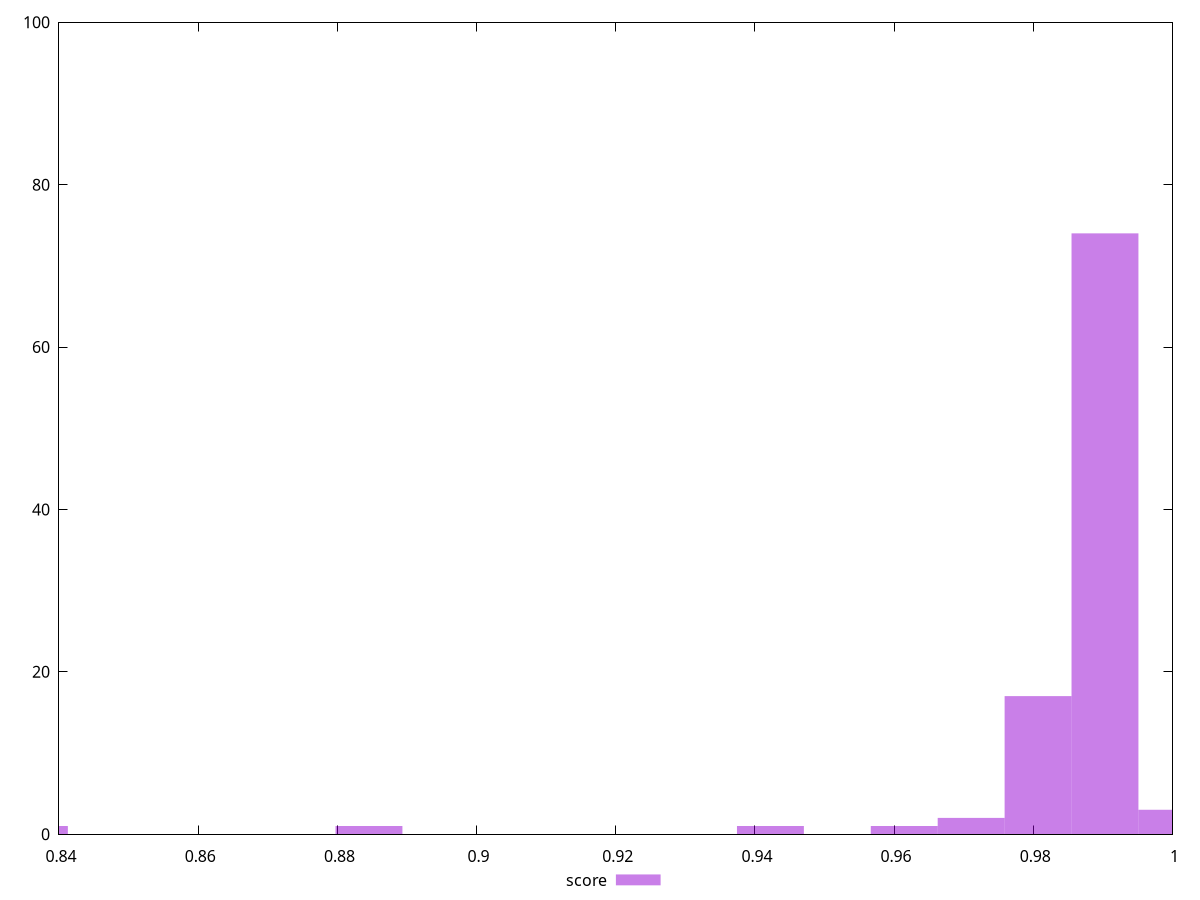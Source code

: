 reset

$score <<EOF
0.9806838768348759 17
0.9902984246469825 74
0.9710693290227692 2
0.9999129724590892 3
0.8364656596532765 1
0.9422256855864494 1
0.8845383987138096 1
0.9614547812106626 1
EOF

set key outside below
set boxwidth 0.009614547812106626
set xrange [0.84:1]
set yrange [0:100]
set trange [0:100]
set style fill transparent solid 0.5 noborder
set terminal svg size 640, 490 enhanced background rgb 'white'
set output "report_00009_2021-02-08T22-37-41.559Z/total-blocking-time/samples/pages+cached+noadtech/score/histogram.svg"

plot $score title "score" with boxes

reset
